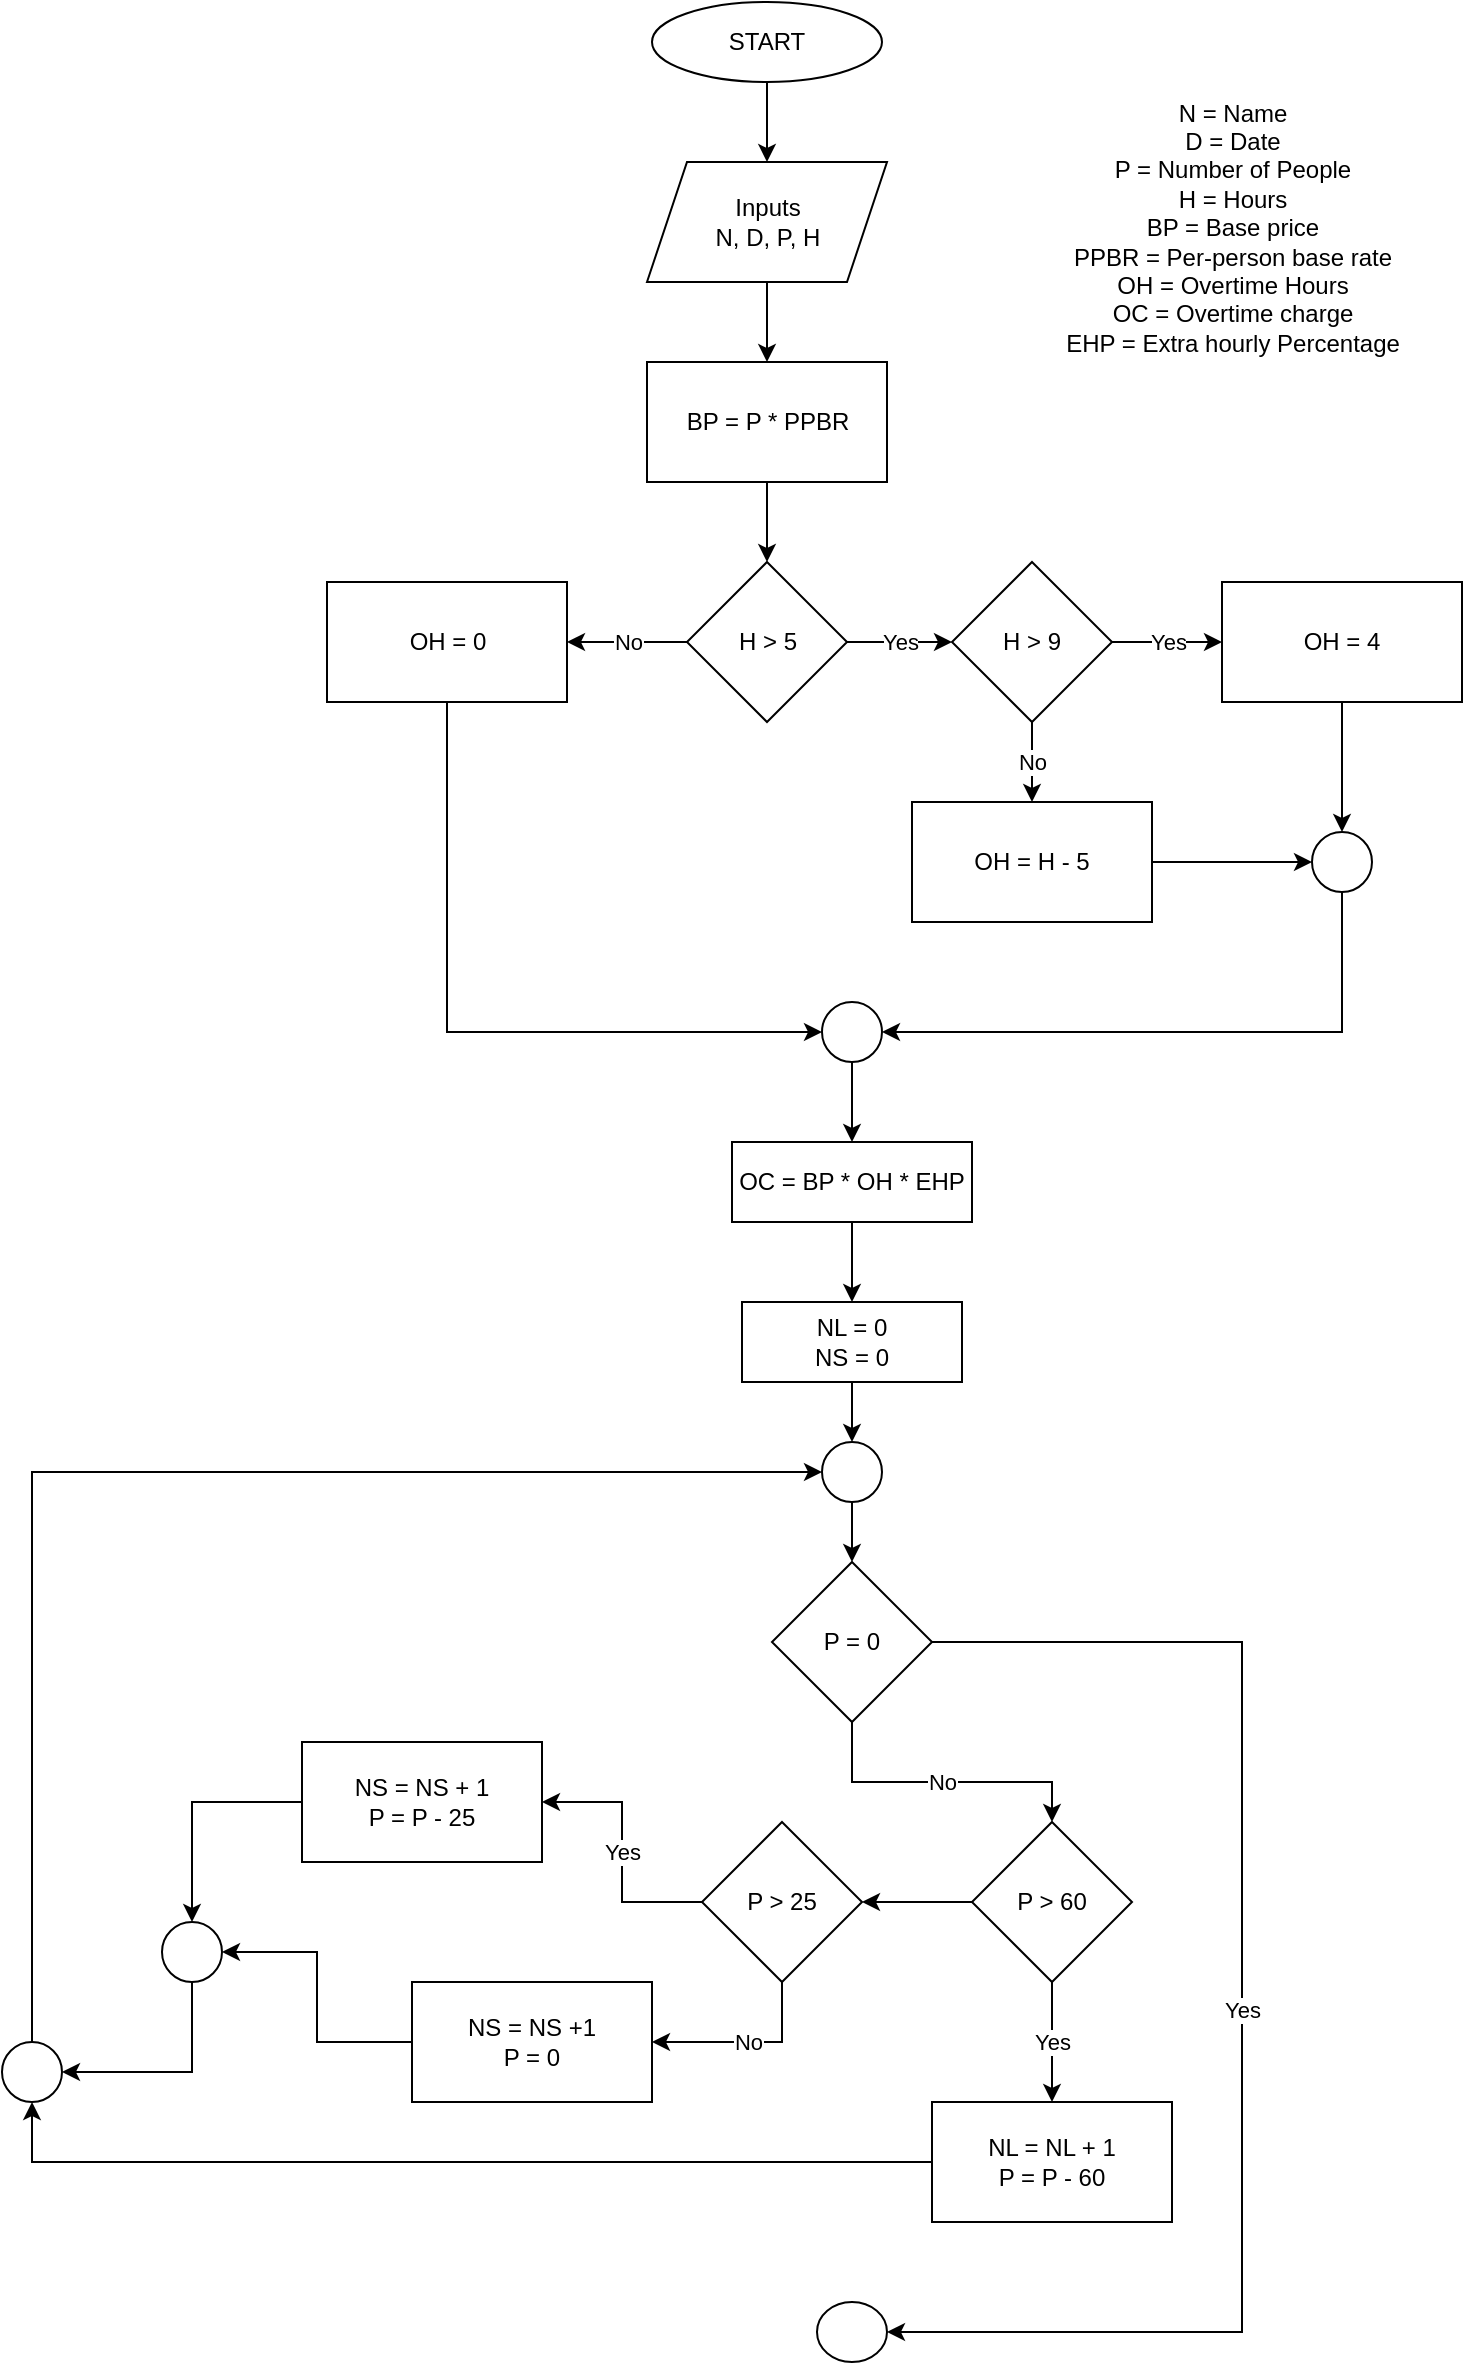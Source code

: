 <mxfile version="23.1.5" type="github">
  <diagram name="Page-1" id="fuoNXFzrT5SJVlFaaED0">
    <mxGraphModel dx="880" dy="1526" grid="1" gridSize="10" guides="1" tooltips="1" connect="1" arrows="1" fold="1" page="1" pageScale="1" pageWidth="850" pageHeight="1100" math="0" shadow="0">
      <root>
        <mxCell id="0" />
        <mxCell id="1" parent="0" />
        <mxCell id="3JdP7KAEJOzJcpf9p00J-3" value="" style="edgeStyle=orthogonalEdgeStyle;rounded=0;orthogonalLoop=1;jettySize=auto;html=1;" edge="1" parent="1" source="3JdP7KAEJOzJcpf9p00J-1" target="3JdP7KAEJOzJcpf9p00J-2">
          <mxGeometry relative="1" as="geometry" />
        </mxCell>
        <mxCell id="3JdP7KAEJOzJcpf9p00J-1" value="START" style="ellipse;whiteSpace=wrap;html=1;" vertex="1" parent="1">
          <mxGeometry x="365" y="-20" width="115" height="40" as="geometry" />
        </mxCell>
        <mxCell id="3JdP7KAEJOzJcpf9p00J-6" value="" style="edgeStyle=orthogonalEdgeStyle;rounded=0;orthogonalLoop=1;jettySize=auto;html=1;" edge="1" parent="1" source="3JdP7KAEJOzJcpf9p00J-2" target="3JdP7KAEJOzJcpf9p00J-5">
          <mxGeometry relative="1" as="geometry" />
        </mxCell>
        <mxCell id="3JdP7KAEJOzJcpf9p00J-2" value="Inputs&lt;br&gt;N, D, P, H" style="shape=parallelogram;perimeter=parallelogramPerimeter;whiteSpace=wrap;html=1;fixedSize=1;" vertex="1" parent="1">
          <mxGeometry x="362.5" y="60" width="120" height="60" as="geometry" />
        </mxCell>
        <mxCell id="3JdP7KAEJOzJcpf9p00J-4" value="N = Name&lt;br&gt;D = Date&lt;br&gt;P = Number of People&lt;br&gt;H = Hours&lt;br&gt;BP = Base price&lt;br&gt;PPBR = Per-person base rate&lt;div&gt;OH = Overtime Hours&lt;/div&gt;&lt;div&gt;OC = Overtime charge&lt;/div&gt;&lt;div&gt;EHP = Extra hourly Percentage&lt;/div&gt;&lt;div&gt;&lt;br&gt;&lt;/div&gt;" style="text;html=1;align=center;verticalAlign=middle;resizable=0;points=[];autosize=1;strokeColor=none;fillColor=none;" vertex="1" parent="1">
          <mxGeometry x="560" y="20" width="190" height="160" as="geometry" />
        </mxCell>
        <mxCell id="3JdP7KAEJOzJcpf9p00J-39" value="" style="edgeStyle=orthogonalEdgeStyle;rounded=0;orthogonalLoop=1;jettySize=auto;html=1;" edge="1" parent="1" source="3JdP7KAEJOzJcpf9p00J-5" target="3JdP7KAEJOzJcpf9p00J-7">
          <mxGeometry relative="1" as="geometry" />
        </mxCell>
        <mxCell id="3JdP7KAEJOzJcpf9p00J-5" value="BP = P * PPBR" style="whiteSpace=wrap;html=1;" vertex="1" parent="1">
          <mxGeometry x="362.5" y="160" width="120" height="60" as="geometry" />
        </mxCell>
        <mxCell id="3JdP7KAEJOzJcpf9p00J-10" value="Yes" style="edgeStyle=orthogonalEdgeStyle;rounded=0;orthogonalLoop=1;jettySize=auto;html=1;" edge="1" parent="1" source="3JdP7KAEJOzJcpf9p00J-7" target="3JdP7KAEJOzJcpf9p00J-13">
          <mxGeometry relative="1" as="geometry">
            <mxPoint x="522.5" y="300" as="targetPoint" />
          </mxGeometry>
        </mxCell>
        <mxCell id="3JdP7KAEJOzJcpf9p00J-12" value="No" style="edgeStyle=orthogonalEdgeStyle;rounded=0;orthogonalLoop=1;jettySize=auto;html=1;" edge="1" parent="1" source="3JdP7KAEJOzJcpf9p00J-7" target="3JdP7KAEJOzJcpf9p00J-11">
          <mxGeometry relative="1" as="geometry" />
        </mxCell>
        <mxCell id="3JdP7KAEJOzJcpf9p00J-7" value="H &amp;gt; 5" style="rhombus;whiteSpace=wrap;html=1;" vertex="1" parent="1">
          <mxGeometry x="382.5" y="260" width="80" height="80" as="geometry" />
        </mxCell>
        <mxCell id="3JdP7KAEJOzJcpf9p00J-24" style="edgeStyle=orthogonalEdgeStyle;rounded=0;orthogonalLoop=1;jettySize=auto;html=1;entryX=0;entryY=0.5;entryDx=0;entryDy=0;" edge="1" parent="1" source="3JdP7KAEJOzJcpf9p00J-11" target="3JdP7KAEJOzJcpf9p00J-21">
          <mxGeometry relative="1" as="geometry">
            <Array as="points">
              <mxPoint x="263" y="495" />
            </Array>
          </mxGeometry>
        </mxCell>
        <mxCell id="3JdP7KAEJOzJcpf9p00J-11" value="OH = 0" style="whiteSpace=wrap;html=1;" vertex="1" parent="1">
          <mxGeometry x="202.5" y="270" width="120" height="60" as="geometry" />
        </mxCell>
        <mxCell id="3JdP7KAEJOzJcpf9p00J-15" value="Yes" style="edgeStyle=orthogonalEdgeStyle;rounded=0;orthogonalLoop=1;jettySize=auto;html=1;" edge="1" parent="1" source="3JdP7KAEJOzJcpf9p00J-13" target="3JdP7KAEJOzJcpf9p00J-14">
          <mxGeometry relative="1" as="geometry" />
        </mxCell>
        <mxCell id="3JdP7KAEJOzJcpf9p00J-17" value="No" style="edgeStyle=orthogonalEdgeStyle;rounded=0;orthogonalLoop=1;jettySize=auto;html=1;" edge="1" parent="1" source="3JdP7KAEJOzJcpf9p00J-13" target="3JdP7KAEJOzJcpf9p00J-16">
          <mxGeometry relative="1" as="geometry" />
        </mxCell>
        <mxCell id="3JdP7KAEJOzJcpf9p00J-13" value="H &amp;gt; 9" style="rhombus;whiteSpace=wrap;html=1;" vertex="1" parent="1">
          <mxGeometry x="515" y="260" width="80" height="80" as="geometry" />
        </mxCell>
        <mxCell id="3JdP7KAEJOzJcpf9p00J-19" value="" style="edgeStyle=orthogonalEdgeStyle;rounded=0;orthogonalLoop=1;jettySize=auto;html=1;" edge="1" parent="1" source="3JdP7KAEJOzJcpf9p00J-14" target="3JdP7KAEJOzJcpf9p00J-18">
          <mxGeometry relative="1" as="geometry" />
        </mxCell>
        <mxCell id="3JdP7KAEJOzJcpf9p00J-14" value="OH = 4" style="whiteSpace=wrap;html=1;" vertex="1" parent="1">
          <mxGeometry x="650" y="270" width="120" height="60" as="geometry" />
        </mxCell>
        <mxCell id="3JdP7KAEJOzJcpf9p00J-20" value="" style="edgeStyle=orthogonalEdgeStyle;rounded=0;orthogonalLoop=1;jettySize=auto;html=1;" edge="1" parent="1" source="3JdP7KAEJOzJcpf9p00J-16" target="3JdP7KAEJOzJcpf9p00J-18">
          <mxGeometry relative="1" as="geometry" />
        </mxCell>
        <mxCell id="3JdP7KAEJOzJcpf9p00J-16" value="OH = H - 5" style="whiteSpace=wrap;html=1;" vertex="1" parent="1">
          <mxGeometry x="495" y="380" width="120" height="60" as="geometry" />
        </mxCell>
        <mxCell id="3JdP7KAEJOzJcpf9p00J-22" value="" style="edgeStyle=orthogonalEdgeStyle;rounded=0;orthogonalLoop=1;jettySize=auto;html=1;" edge="1" parent="1" source="3JdP7KAEJOzJcpf9p00J-18" target="3JdP7KAEJOzJcpf9p00J-21">
          <mxGeometry relative="1" as="geometry">
            <Array as="points">
              <mxPoint x="710" y="495" />
            </Array>
          </mxGeometry>
        </mxCell>
        <mxCell id="3JdP7KAEJOzJcpf9p00J-18" value="" style="ellipse;whiteSpace=wrap;html=1;" vertex="1" parent="1">
          <mxGeometry x="695" y="395" width="30" height="30" as="geometry" />
        </mxCell>
        <mxCell id="3JdP7KAEJOzJcpf9p00J-27" value="" style="edgeStyle=orthogonalEdgeStyle;rounded=0;orthogonalLoop=1;jettySize=auto;html=1;" edge="1" parent="1" source="3JdP7KAEJOzJcpf9p00J-21" target="3JdP7KAEJOzJcpf9p00J-26">
          <mxGeometry relative="1" as="geometry" />
        </mxCell>
        <mxCell id="3JdP7KAEJOzJcpf9p00J-21" value="" style="ellipse;whiteSpace=wrap;html=1;" vertex="1" parent="1">
          <mxGeometry x="450" y="480" width="30" height="30" as="geometry" />
        </mxCell>
        <mxCell id="3JdP7KAEJOzJcpf9p00J-46" value="" style="edgeStyle=orthogonalEdgeStyle;rounded=0;orthogonalLoop=1;jettySize=auto;html=1;" edge="1" parent="1" source="3JdP7KAEJOzJcpf9p00J-26" target="3JdP7KAEJOzJcpf9p00J-45">
          <mxGeometry relative="1" as="geometry" />
        </mxCell>
        <mxCell id="3JdP7KAEJOzJcpf9p00J-26" value="OC = BP * OH * EHP" style="whiteSpace=wrap;html=1;" vertex="1" parent="1">
          <mxGeometry x="405" y="550" width="120" height="40" as="geometry" />
        </mxCell>
        <mxCell id="3JdP7KAEJOzJcpf9p00J-43" value="Yes" style="edgeStyle=orthogonalEdgeStyle;rounded=0;orthogonalLoop=1;jettySize=auto;html=1;" edge="1" parent="1" source="3JdP7KAEJOzJcpf9p00J-40" target="3JdP7KAEJOzJcpf9p00J-42">
          <mxGeometry relative="1" as="geometry" />
        </mxCell>
        <mxCell id="3JdP7KAEJOzJcpf9p00J-54" value="" style="edgeStyle=orthogonalEdgeStyle;rounded=0;orthogonalLoop=1;jettySize=auto;html=1;" edge="1" parent="1" source="3JdP7KAEJOzJcpf9p00J-40" target="3JdP7KAEJOzJcpf9p00J-53">
          <mxGeometry relative="1" as="geometry" />
        </mxCell>
        <mxCell id="3JdP7KAEJOzJcpf9p00J-40" value="P &amp;gt; 60" style="rhombus;whiteSpace=wrap;html=1;" vertex="1" parent="1">
          <mxGeometry x="525" y="890" width="80" height="80" as="geometry" />
        </mxCell>
        <mxCell id="3JdP7KAEJOzJcpf9p00J-42" value="NL = NL + 1&lt;br&gt;P = P - 60" style="whiteSpace=wrap;html=1;" vertex="1" parent="1">
          <mxGeometry x="505" y="1030" width="120" height="60" as="geometry" />
        </mxCell>
        <mxCell id="3JdP7KAEJOzJcpf9p00J-49" value="" style="edgeStyle=orthogonalEdgeStyle;rounded=0;orthogonalLoop=1;jettySize=auto;html=1;" edge="1" parent="1" source="3JdP7KAEJOzJcpf9p00J-45" target="3JdP7KAEJOzJcpf9p00J-48">
          <mxGeometry relative="1" as="geometry" />
        </mxCell>
        <mxCell id="3JdP7KAEJOzJcpf9p00J-45" value="NL = 0&lt;br&gt;NS = 0" style="rounded=0;whiteSpace=wrap;html=1;" vertex="1" parent="1">
          <mxGeometry x="410" y="630" width="110" height="40" as="geometry" />
        </mxCell>
        <mxCell id="3JdP7KAEJOzJcpf9p00J-61" value="" style="edgeStyle=orthogonalEdgeStyle;rounded=0;orthogonalLoop=1;jettySize=auto;html=1;" edge="1" parent="1" source="3JdP7KAEJOzJcpf9p00J-48" target="3JdP7KAEJOzJcpf9p00J-60">
          <mxGeometry relative="1" as="geometry" />
        </mxCell>
        <mxCell id="3JdP7KAEJOzJcpf9p00J-48" value="" style="ellipse;whiteSpace=wrap;html=1;aspect=fixed;" vertex="1" parent="1">
          <mxGeometry x="450" y="700" width="30" height="30" as="geometry" />
        </mxCell>
        <mxCell id="3JdP7KAEJOzJcpf9p00J-56" value="Yes" style="edgeStyle=orthogonalEdgeStyle;rounded=0;orthogonalLoop=1;jettySize=auto;html=1;" edge="1" parent="1" source="3JdP7KAEJOzJcpf9p00J-53" target="3JdP7KAEJOzJcpf9p00J-55">
          <mxGeometry relative="1" as="geometry" />
        </mxCell>
        <mxCell id="3JdP7KAEJOzJcpf9p00J-58" value="No" style="edgeStyle=orthogonalEdgeStyle;rounded=0;orthogonalLoop=1;jettySize=auto;html=1;" edge="1" parent="1" source="3JdP7KAEJOzJcpf9p00J-53" target="3JdP7KAEJOzJcpf9p00J-57">
          <mxGeometry relative="1" as="geometry">
            <Array as="points">
              <mxPoint x="430" y="1000" />
            </Array>
          </mxGeometry>
        </mxCell>
        <mxCell id="3JdP7KAEJOzJcpf9p00J-53" value="P &amp;gt; 25" style="rhombus;whiteSpace=wrap;html=1;" vertex="1" parent="1">
          <mxGeometry x="390" y="890" width="80" height="80" as="geometry" />
        </mxCell>
        <mxCell id="3JdP7KAEJOzJcpf9p00J-69" value="" style="edgeStyle=orthogonalEdgeStyle;rounded=0;orthogonalLoop=1;jettySize=auto;html=1;" edge="1" parent="1" source="3JdP7KAEJOzJcpf9p00J-55" target="3JdP7KAEJOzJcpf9p00J-68">
          <mxGeometry relative="1" as="geometry" />
        </mxCell>
        <mxCell id="3JdP7KAEJOzJcpf9p00J-55" value="NS = NS + 1&lt;br&gt;P = P - 25" style="whiteSpace=wrap;html=1;" vertex="1" parent="1">
          <mxGeometry x="190" y="850" width="120" height="60" as="geometry" />
        </mxCell>
        <mxCell id="3JdP7KAEJOzJcpf9p00J-70" value="" style="edgeStyle=orthogonalEdgeStyle;rounded=0;orthogonalLoop=1;jettySize=auto;html=1;" edge="1" parent="1" source="3JdP7KAEJOzJcpf9p00J-57" target="3JdP7KAEJOzJcpf9p00J-68">
          <mxGeometry relative="1" as="geometry" />
        </mxCell>
        <mxCell id="3JdP7KAEJOzJcpf9p00J-57" value="NS = NS +1&lt;br&gt;P = 0" style="whiteSpace=wrap;html=1;direction=west;" vertex="1" parent="1">
          <mxGeometry x="245" y="970" width="120" height="60" as="geometry" />
        </mxCell>
        <mxCell id="3JdP7KAEJOzJcpf9p00J-62" value="No" style="edgeStyle=orthogonalEdgeStyle;rounded=0;orthogonalLoop=1;jettySize=auto;html=1;entryX=0.5;entryY=0;entryDx=0;entryDy=0;" edge="1" parent="1" source="3JdP7KAEJOzJcpf9p00J-60" target="3JdP7KAEJOzJcpf9p00J-40">
          <mxGeometry relative="1" as="geometry">
            <Array as="points">
              <mxPoint x="465" y="870" />
              <mxPoint x="565" y="870" />
            </Array>
          </mxGeometry>
        </mxCell>
        <mxCell id="3JdP7KAEJOzJcpf9p00J-64" value="Yes" style="edgeStyle=orthogonalEdgeStyle;rounded=0;orthogonalLoop=1;jettySize=auto;html=1;" edge="1" parent="1" source="3JdP7KAEJOzJcpf9p00J-60" target="3JdP7KAEJOzJcpf9p00J-63">
          <mxGeometry relative="1" as="geometry">
            <Array as="points">
              <mxPoint x="660" y="800" />
              <mxPoint x="660" y="1145" />
            </Array>
          </mxGeometry>
        </mxCell>
        <mxCell id="3JdP7KAEJOzJcpf9p00J-60" value="P = 0" style="rhombus;whiteSpace=wrap;html=1;" vertex="1" parent="1">
          <mxGeometry x="425" y="760" width="80" height="80" as="geometry" />
        </mxCell>
        <mxCell id="3JdP7KAEJOzJcpf9p00J-63" value="" style="ellipse;whiteSpace=wrap;html=1;" vertex="1" parent="1">
          <mxGeometry x="447.5" y="1130" width="35" height="30" as="geometry" />
        </mxCell>
        <mxCell id="3JdP7KAEJOzJcpf9p00J-72" value="" style="edgeStyle=orthogonalEdgeStyle;rounded=0;orthogonalLoop=1;jettySize=auto;html=1;exitX=0.5;exitY=1;exitDx=0;exitDy=0;entryX=1;entryY=0.5;entryDx=0;entryDy=0;" edge="1" parent="1" source="3JdP7KAEJOzJcpf9p00J-68" target="3JdP7KAEJOzJcpf9p00J-71">
          <mxGeometry relative="1" as="geometry" />
        </mxCell>
        <mxCell id="3JdP7KAEJOzJcpf9p00J-68" value="" style="ellipse;whiteSpace=wrap;html=1;" vertex="1" parent="1">
          <mxGeometry x="120" y="940" width="30" height="30" as="geometry" />
        </mxCell>
        <mxCell id="3JdP7KAEJOzJcpf9p00J-73" value="" style="edgeStyle=orthogonalEdgeStyle;rounded=0;orthogonalLoop=1;jettySize=auto;html=1;exitX=0;exitY=0.5;exitDx=0;exitDy=0;entryX=0.5;entryY=1;entryDx=0;entryDy=0;" edge="1" parent="1" source="3JdP7KAEJOzJcpf9p00J-42" target="3JdP7KAEJOzJcpf9p00J-71">
          <mxGeometry relative="1" as="geometry">
            <mxPoint x="505" y="1060" as="sourcePoint" />
            <mxPoint x="70" y="1060" as="targetPoint" />
            <Array as="points">
              <mxPoint x="55" y="1060" />
            </Array>
          </mxGeometry>
        </mxCell>
        <mxCell id="3JdP7KAEJOzJcpf9p00J-74" style="edgeStyle=orthogonalEdgeStyle;rounded=0;orthogonalLoop=1;jettySize=auto;html=1;entryX=0;entryY=0.5;entryDx=0;entryDy=0;" edge="1" parent="1" source="3JdP7KAEJOzJcpf9p00J-71" target="3JdP7KAEJOzJcpf9p00J-48">
          <mxGeometry relative="1" as="geometry">
            <Array as="points">
              <mxPoint x="55" y="715" />
            </Array>
          </mxGeometry>
        </mxCell>
        <mxCell id="3JdP7KAEJOzJcpf9p00J-71" value="" style="ellipse;whiteSpace=wrap;html=1;" vertex="1" parent="1">
          <mxGeometry x="40" y="1000" width="30" height="30" as="geometry" />
        </mxCell>
      </root>
    </mxGraphModel>
  </diagram>
</mxfile>
